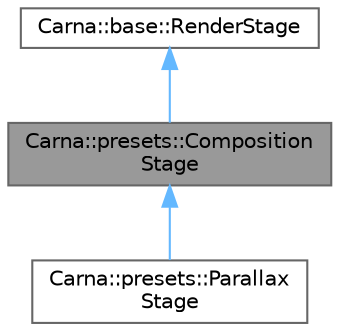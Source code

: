 digraph "Carna::presets::CompositionStage"
{
 // LATEX_PDF_SIZE
  bgcolor="transparent";
  edge [fontname=Helvetica,fontsize=10,labelfontname=Helvetica,labelfontsize=10];
  node [fontname=Helvetica,fontsize=10,shape=box,height=0.2,width=0.4];
  Node1 [id="Node000001",label="Carna::presets::Composition\lStage",height=0.2,width=0.4,color="gray40", fillcolor="grey60", style="filled", fontcolor="black",tooltip="Defines rendering stage that combines two other renderings either by putting them next to each other ..."];
  Node2 -> Node1 [id="edge1_Node000001_Node000002",dir="back",color="steelblue1",style="solid",tooltip=" "];
  Node2 [id="Node000002",label="Carna::base::RenderStage",height=0.2,width=0.4,color="gray40", fillcolor="white", style="filled",URL="$classCarna_1_1base_1_1RenderStage.html",tooltip="Base abstract class of each rendering stage. Refer to the documentation of the rendering process."];
  Node1 -> Node3 [id="edge2_Node000001_Node000003",dir="back",color="steelblue1",style="solid",tooltip=" "];
  Node3 [id="Node000003",label="Carna::presets::Parallax\lStage",height=0.2,width=0.4,color="gray40", fillcolor="white", style="filled",URL="$classCarna_1_1presets_1_1ParallaxStage.html",tooltip="Produces stereoscopic renderings."];
}
